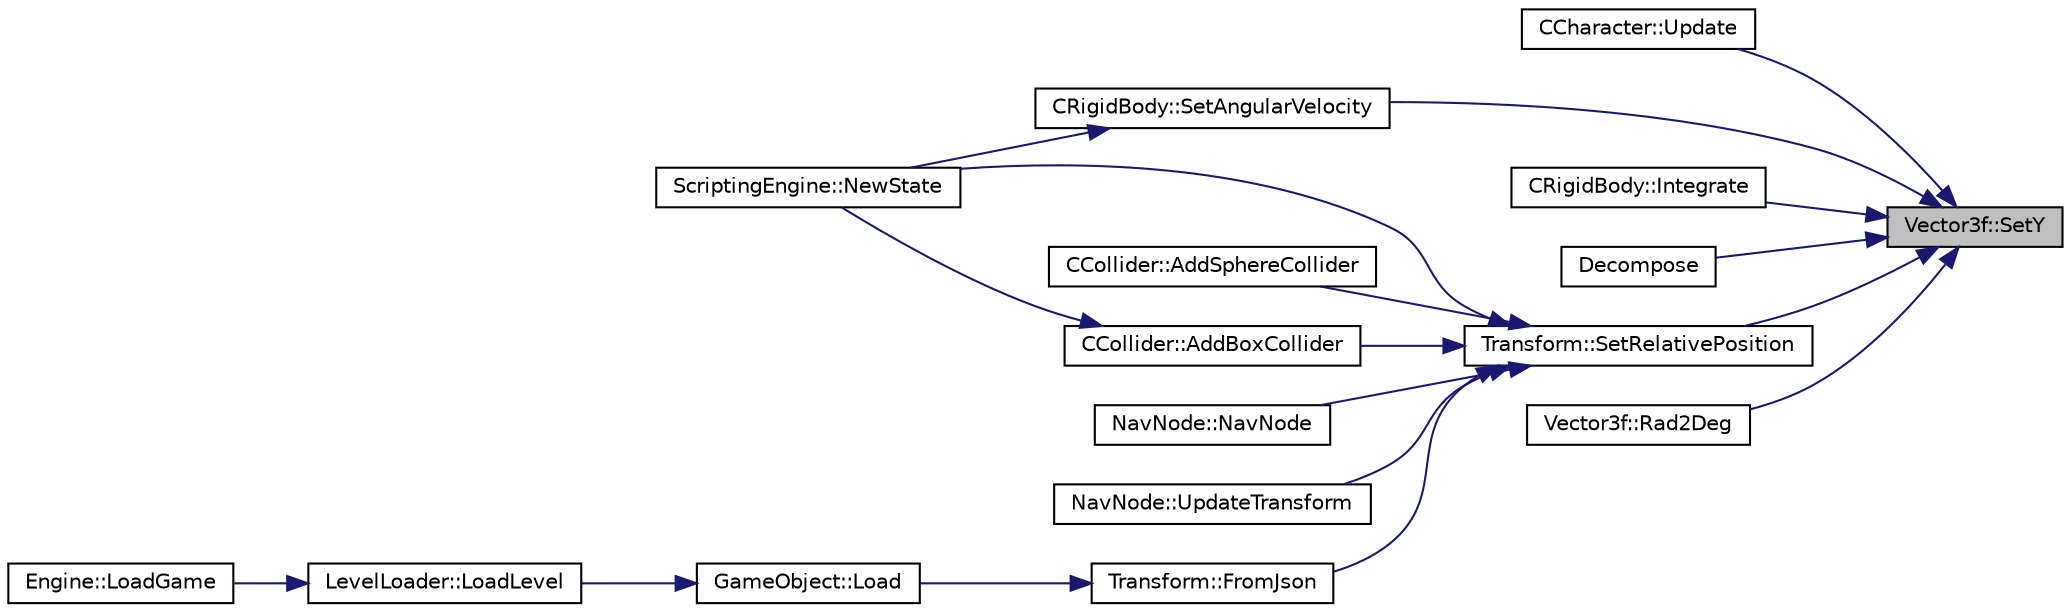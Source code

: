 digraph "Vector3f::SetY"
{
 // LATEX_PDF_SIZE
  edge [fontname="Helvetica",fontsize="10",labelfontname="Helvetica",labelfontsize="10"];
  node [fontname="Helvetica",fontsize="10",shape=record];
  rankdir="RL";
  Node187 [label="Vector3f::SetY",height=0.2,width=0.4,color="black", fillcolor="grey75", style="filled", fontcolor="black",tooltip="y value mutator"];
  Node187 -> Node188 [dir="back",color="midnightblue",fontsize="10",style="solid",fontname="Helvetica"];
  Node188 [label="CCharacter::Update",height=0.2,width=0.4,color="black", fillcolor="white", style="filled",URL="$class_c_character.html#adc476a488c7157c7fc2b32381760b4e0",tooltip="updates ongoing behaviour for the component"];
  Node187 -> Node189 [dir="back",color="midnightblue",fontsize="10",style="solid",fontname="Helvetica"];
  Node189 [label="CRigidBody::SetAngularVelocity",height=0.2,width=0.4,color="black", fillcolor="white", style="filled",URL="$class_c_rigid_body.html#a640b3315c50924f840286aa866261a79",tooltip=" "];
  Node189 -> Node190 [dir="back",color="midnightblue",fontsize="10",style="solid",fontname="Helvetica"];
  Node190 [label="ScriptingEngine::NewState",height=0.2,width=0.4,color="black", fillcolor="white", style="filled",URL="$class_scripting_engine.html#a125a0c206da8e74b8f6664c4e523606a",tooltip="Sets up the engine with initial processes and variables and exposes engine functionality to lua."];
  Node187 -> Node191 [dir="back",color="midnightblue",fontsize="10",style="solid",fontname="Helvetica"];
  Node191 [label="CRigidBody::Integrate",height=0.2,width=0.4,color="black", fillcolor="white", style="filled",URL="$class_c_rigid_body.html#acab9a679a73341c283e4b1a1dad6e01b",tooltip=" "];
  Node187 -> Node192 [dir="back",color="midnightblue",fontsize="10",style="solid",fontname="Helvetica"];
  Node192 [label="Decompose",height=0.2,width=0.4,color="black", fillcolor="white", style="filled",URL="$_misc_math_8h.html#a3ad62eba426ab23f1556705da1fb3dcb",tooltip=" "];
  Node187 -> Node193 [dir="back",color="midnightblue",fontsize="10",style="solid",fontname="Helvetica"];
  Node193 [label="Transform::SetRelativePosition",height=0.2,width=0.4,color="black", fillcolor="white", style="filled",URL="$class_transform.html#a306ec5e7b5b46e6a989097dd0927d447",tooltip=" "];
  Node193 -> Node194 [dir="back",color="midnightblue",fontsize="10",style="solid",fontname="Helvetica"];
  Node194 [label="CCollider::AddSphereCollider",height=0.2,width=0.4,color="black", fillcolor="white", style="filled",URL="$class_c_collider.html#a91128fd433827c827bc5203ee8726566",tooltip=" "];
  Node193 -> Node195 [dir="back",color="midnightblue",fontsize="10",style="solid",fontname="Helvetica"];
  Node195 [label="CCollider::AddBoxCollider",height=0.2,width=0.4,color="black", fillcolor="white", style="filled",URL="$class_c_collider.html#adca8e0e6782b9230cff2473a50c90e7d",tooltip="Creates a box collider around the object. Can either be automatically resized to fit the object,..."];
  Node195 -> Node190 [dir="back",color="midnightblue",fontsize="10",style="solid",fontname="Helvetica"];
  Node193 -> Node196 [dir="back",color="midnightblue",fontsize="10",style="solid",fontname="Helvetica"];
  Node196 [label="NavNode::NavNode",height=0.2,width=0.4,color="black", fillcolor="white", style="filled",URL="$class_nav_node.html#a29d44058fea238d49158ab823deda521",tooltip="Default constructor."];
  Node193 -> Node197 [dir="back",color="midnightblue",fontsize="10",style="solid",fontname="Helvetica"];
  Node197 [label="NavNode::UpdateTransform",height=0.2,width=0.4,color="black", fillcolor="white", style="filled",URL="$class_nav_node.html#acefbec991efd535f64c964929532c88e",tooltip="Transform Updater."];
  Node193 -> Node190 [dir="back",color="midnightblue",fontsize="10",style="solid",fontname="Helvetica"];
  Node193 -> Node198 [dir="back",color="midnightblue",fontsize="10",style="solid",fontname="Helvetica"];
  Node198 [label="Transform::FromJson",height=0.2,width=0.4,color="black", fillcolor="white", style="filled",URL="$class_transform.html#a55390da2160d0cac9951401756e752b7",tooltip="loads the transform from JSON"];
  Node198 -> Node199 [dir="back",color="midnightblue",fontsize="10",style="solid",fontname="Helvetica"];
  Node199 [label="GameObject::Load",height=0.2,width=0.4,color="black", fillcolor="white", style="filled",URL="$class_game_object.html#a45246aaee43206b87c40ef6fdc06111b",tooltip="loads the object from saved state"];
  Node199 -> Node200 [dir="back",color="midnightblue",fontsize="10",style="solid",fontname="Helvetica"];
  Node200 [label="LevelLoader::LoadLevel",height=0.2,width=0.4,color="black", fillcolor="white", style="filled",URL="$class_level_loader.html#ac733be25eccf37abb958dd8e9547599b",tooltip="Load Current Level."];
  Node200 -> Node201 [dir="back",color="midnightblue",fontsize="10",style="solid",fontname="Helvetica"];
  Node201 [label="Engine::LoadGame",height=0.2,width=0.4,color="black", fillcolor="white", style="filled",URL="$class_engine.html#abde21e1bd9d8f467a5d8b464d8bb1ca2",tooltip="loads the game from saved state"];
  Node187 -> Node202 [dir="back",color="midnightblue",fontsize="10",style="solid",fontname="Helvetica"];
  Node202 [label="Vector3f::Rad2Deg",height=0.2,width=0.4,color="black", fillcolor="white", style="filled",URL="$class_vector3f.html#a663cda4e765204ed18cbf02659fad6c0",tooltip=" "];
}
